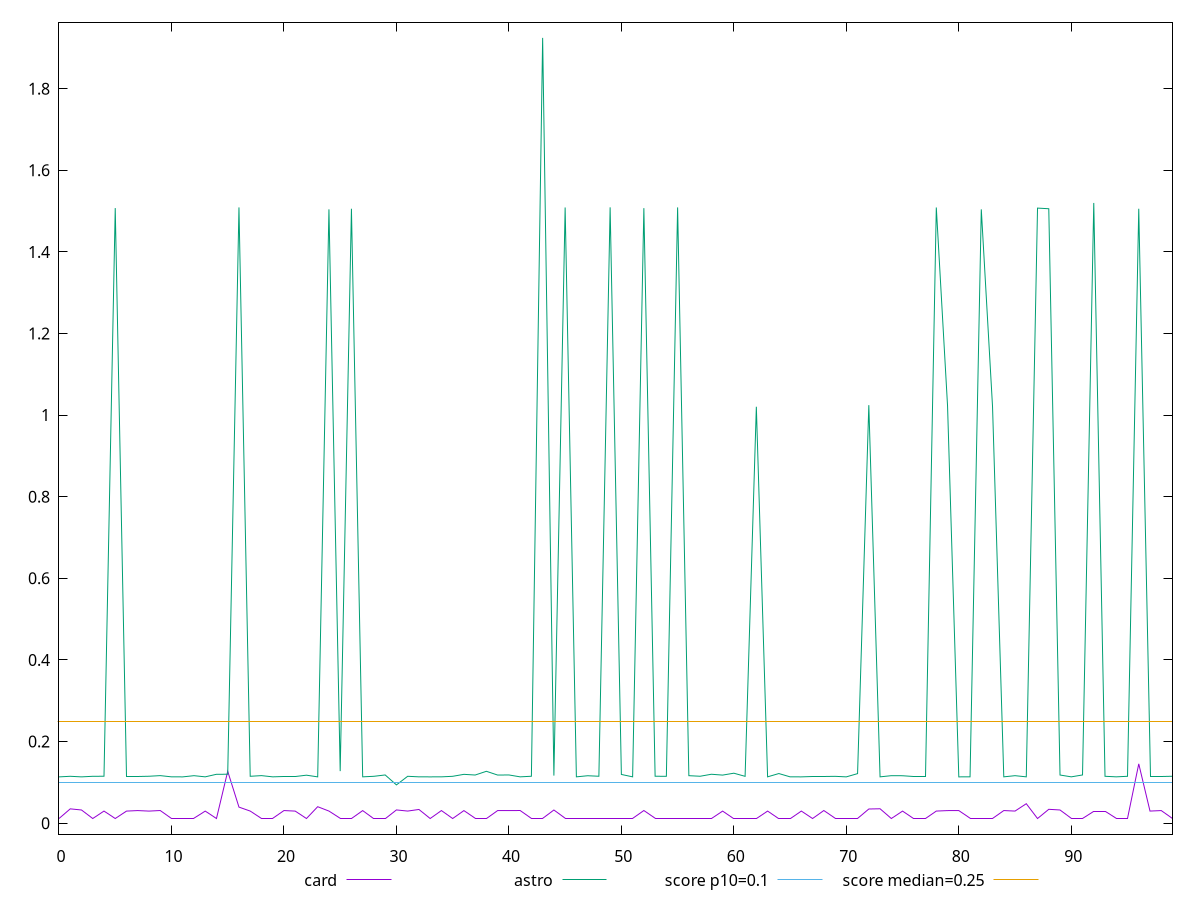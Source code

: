 reset

$card <<EOF
0 0.011352840529547797
1 0.03504668818579779
2 0.0322634850607978
3 0.011352840529547797
4 0.0295999108420478
5 0.011352840529547797
6 0.029541317092047797
7 0.030810848342047798
8 0.029541317092047797
9 0.0309548913107978
10 0.011352840529547797
11 0.011352840529547797
12 0.011352840529547797
13 0.029541317092047797
14 0.011352840529547797
15 0.12706176386939155
16 0.039324031935797796
17 0.0295999108420478
18 0.011352840529547797
19 0.011352840529547797
20 0.0308596764670478
21 0.029541317092047797
22 0.011352840529547797
23 0.040315242873297796
24 0.0295999108420478
25 0.011352840529547797
26 0.011352840529547797
27 0.030762020217047797
28 0.011352840529547797
29 0.011352840529547797
30 0.0323953209982978
31 0.0295999108420478
32 0.033533016310797796
33 0.011352840529547797
34 0.0308596764670478
35 0.011352840529547797
36 0.030762020217047797
37 0.011352840529547797
38 0.011352840529547797
39 0.0308596764670478
40 0.0308206139670478
41 0.0309548913107978
42 0.011352840529547797
43 0.011352840529547797
44 0.03222442256079779
45 0.011352840529547797
46 0.011352840529547797
47 0.011352840529547797
48 0.011352840529547797
49 0.011352840529547797
50 0.011352840529547797
51 0.011352840529547797
52 0.0309548913107978
53 0.011352840529547797
54 0.011352840529547797
55 0.011352840529547797
56 0.011352840529547797
57 0.011352840529547797
58 0.011352840529547797
59 0.029541317092047797
60 0.011352840529547797
61 0.011352840529547797
62 0.011352840529547797
63 0.0295999108420478
64 0.011352840529547797
65 0.011352840529547797
66 0.0295999108420478
67 0.011352840529547797
68 0.0309548913107978
69 0.011352840529547797
70 0.011352840529547797
71 0.011352840529547797
72 0.0346682702170478
73 0.0352542077170478
74 0.011352840529547797
75 0.029541317092047797
76 0.011352840529547797
77 0.011352840529547797
78 0.0295999108420478
79 0.030762020217047797
80 0.0308206139670478
81 0.011352840529547797
82 0.011352840529547797
83 0.011352840529547797
84 0.0308596764670478
85 0.0295999108420478
86 0.0476687584982978
87 0.011352840529547797
88 0.0339211999045478
89 0.0322634850607978
90 0.011352840529547797
91 0.011352840529547797
92 0.0295999108420478
93 0.0295999108420478
94 0.011352840529547797
95 0.011352840529547797
96 0.14530883418189156
97 0.0295999108420478
98 0.0308206139670478
99 0.011352840529547797
EOF

$astro <<EOF
0 0.113388671875
1 0.11484619140625
2 0.11342529296875001
3 0.11484619140625
4 0.11494140625
5 1.5073332977294922
6 0.11484619140625
7 0.11484619140625
8 0.11494140625
9 0.11648437500000001
10 0.11348388671875
11 0.11342529296875001
12 0.1163525390625
13 0.11348388671875
14 0.11976074218749999
15 0.11982666015625001
16 1.5089617156982422
17 0.11485595703125
18 0.11648437500000001
19 0.11348388671875
20 0.11342529296875001
21 0.11342529296875001
22 0.11756591796875002
23 0.11342529296875001
24 1.5043328094482422
25 0.12750732421875
26 1.5056951141357422
27 0.11348388671875
28 0.11484619140625
29 0.11811279296875
30 0.09375
31 0.11484619140625
32 0.11348388671875
33 0.11342529296875001
34 0.11348388671875
35 0.11480712890625
36 0.11962158203125
37 0.1179443359375
38 0.1270849609375
39 0.11785644531250002
40 0.11811279296875
41 0.11348388671875
42 0.11494140625
43 1.9244194030761719
44 0.11648437500000001
45 1.508793258666992
46 0.11348388671875
47 0.11619384765625
48 0.11494140625
49 1.5091309356689453
50 0.1193603515625
51 0.11348388671875
52 1.5072014617919922
53 0.11494140625
54 0.11484619140625
55 1.5089617156982422
56 0.1163525390625
57 0.11494140625
58 0.11982666015625001
59 0.1177685546875
60 0.12241210937500001
61 0.11474853515625
62 1.0205493164062498
63 0.11348388671875
64 0.12156982421875
65 0.11348388671875
66 0.11342529296875001
67 0.11348388671875
68 0.11348388671875
69 0.11474853515625
70 0.11342529296875001
71 0.12138427734375
72 1.02438720703125
73 0.11348388671875
74 0.1163525390625
75 0.11619384765625
76 0.11348388671875
77 0.11348388671875
78 1.5088249969482421
79 1.0226025390625002
80 0.11342529296875001
81 0.11348388671875
82 1.504274215698242
83 1.0205905490451388
84 0.11348388671875
85 0.1163525390625
86 0.11348388671875
87 1.5073332977294922
88 1.505790328979492
89 0.1179443359375
90 0.11348388671875
91 0.11811279296875
92 1.5199431610107421
93 0.11484619140625
94 0.11348388671875
95 0.11484619140625
96 1.5056951141357422
97 0.11348388671875
98 0.11348388671875
99 0.11494140625
EOF

set key outside below
set xrange [0:99]
set yrange [-0.02690849072138469:1.9626807343271044]
set trange [-0.02690849072138469:1.9626807343271044]
set terminal svg size 640, 520 enhanced background rgb 'white'
set output "reports/report_00028_2021-02-24T12-49-42.674Z/cumulative-layout-shift/comparison/line/2_vs_3.svg"

plot $card title "card" with line, \
     $astro title "astro" with line, \
     0.1 title "score p10=0.1", \
     0.25 title "score median=0.25"

reset
